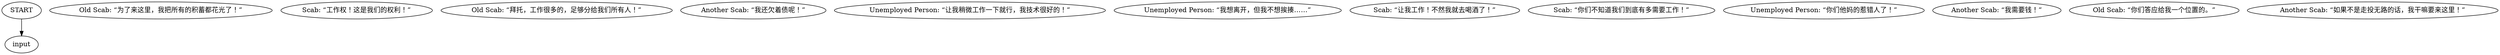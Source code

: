 # GATES / SCAB barks six
# a whole bunch of scab barks for a location somewhere
# ==================================================
digraph G {
	  0 [label="START"];
	  1 [label="input"];
	  2 [label="Old Scab: “为了来这里，我把所有的积蓄都花光了！”"];
	  3 [label="Scab: “工作权！这是我们的权利！”"];
	  4 [label="Old Scab: “拜托，工作很多的，足够分给我们所有人！”"];
	  5 [label="Another Scab: “我还欠着债呢！”"];
	  6 [label="Unemployed Person: “让我稍微工作一下就行，我技术很好的！”"];
	  7 [label="Unemployed Person: “我想离开，但我不想挨揍……”"];
	  8 [label="Scab: “让我工作！不然我就去喝酒了！”"];
	  9 [label="Scab: “你们不知道我们到底有多需要工作！”"];
	  10 [label="Unemployed Person: “你们他妈的惹错人了！”"];
	  12 [label="Another Scab: “我需要钱！”"];
	  13 [label="Old Scab: “你们答应给我一个位置的。”"];
	  14 [label="Another Scab: “如果不是走投无路的话，我干嘛要来这里！”"];
	  0 -> 1
}

